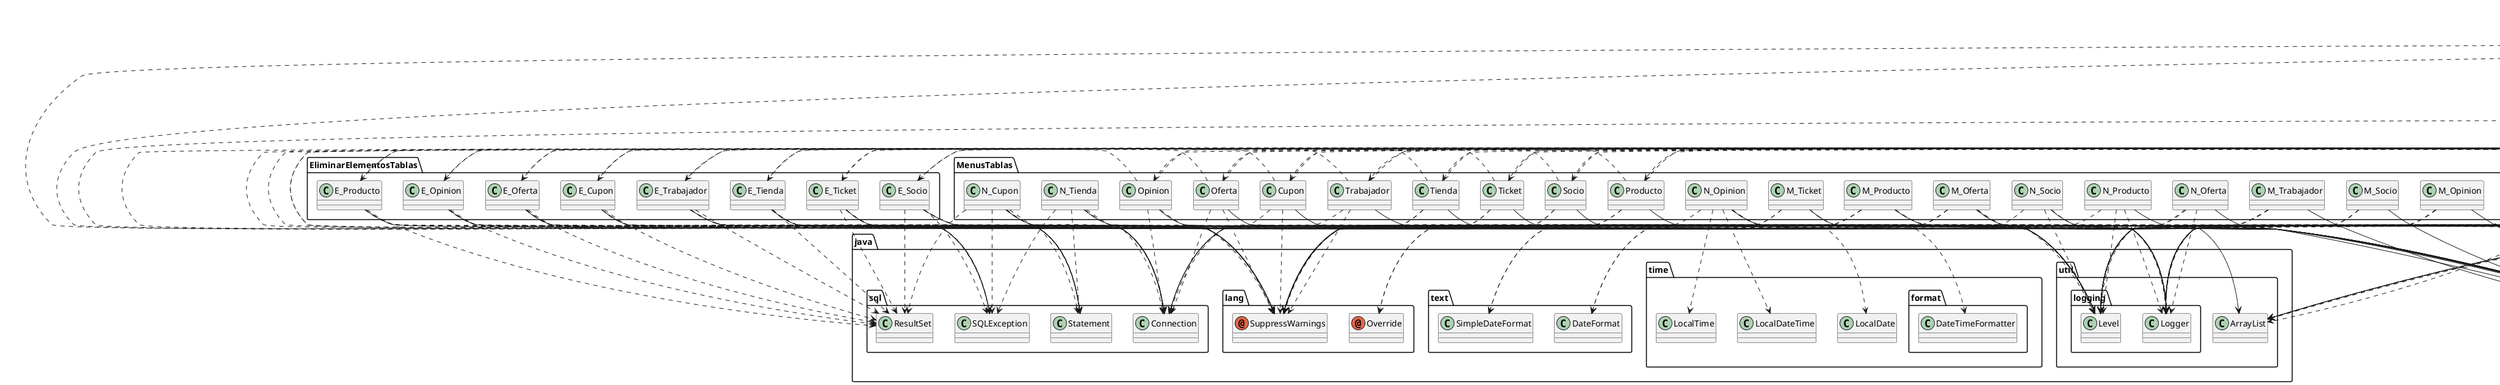 @startuml
annotation java.lang.Override
annotation java.lang.SuppressWarnings
class Eliminar.Consulta_Ticket
class Eliminar.Devolver_Producto
class Eliminar.Vista_Cajero
class EliminarElementosTablas.E_Cupon
class EliminarElementosTablas.E_Oferta
class EliminarElementosTablas.E_Opinion
class EliminarElementosTablas.E_Producto
class EliminarElementosTablas.E_Socio
class EliminarElementosTablas.E_Ticket
class EliminarElementosTablas.E_Tienda
class EliminarElementosTablas.E_Trabajador
class Main.PECL3_BBDD
class MenusTablas.Cupon
class MenusTablas.M_Cupon
class MenusTablas.M_Oferta
class MenusTablas.M_Opinion
class MenusTablas.M_Producto
class MenusTablas.M_Socio
class MenusTablas.M_Ticket
class MenusTablas.M_Tienda
class MenusTablas.M_Trabajador
class MenusTablas.N_Cupon
class MenusTablas.N_Oferta
class MenusTablas.N_Opinion
class MenusTablas.N_Producto
class MenusTablas.N_Socio
class MenusTablas.N_Ticket
class MenusTablas.N_Tienda
class MenusTablas.N_Trabajador
class MenusTablas.Oferta
class MenusTablas.Opinion
class MenusTablas.Producto
class MenusTablas.Socio
class MenusTablas.Ticket
class MenusTablas.Tienda
class MenusTablas.Trabajador
class VentanasExtra.Consultas
class VentanasExtra.Iniciar_Sesion
class VentanasExtra.Main_Menu
class VisualizarTablas.Ver_Cupon
class VisualizarTablas.Ver_Oferta
class VisualizarTablas.Ver_Opinion
class VisualizarTablas.Ver_Producto
class VisualizarTablas.Ver_Socio
class VisualizarTablas.Ver_Ticket
class VisualizarTablas.Ver_Tienda
class VisualizarTablas.Ver_Trabajador
class java.sql.Connection
class java.sql.ResultSet
class java.sql.SQLException
class java.sql.Statement
class java.text.DateFormat
class java.text.SimpleDateFormat
class java.time.LocalDate
class java.time.LocalDateTime
class java.time.LocalTime
class java.time.format.DateTimeFormatter
class java.util.ArrayList
class java.util.logging.Level
class java.util.logging.Logger
class javax.swing.JFrame
class javax.swing.JOptionPane
class javax.swing.table.DefaultTableModel
Eliminar.Consulta_Ticket ..> java.lang.SuppressWarnings
Eliminar.Consulta_Ticket --|> javax.swing.JFrame
Eliminar.Devolver_Producto ..> java.lang.SuppressWarnings
Eliminar.Devolver_Producto --|> javax.swing.JFrame
Eliminar.Vista_Cajero ..> java.lang.SuppressWarnings
Eliminar.Vista_Cajero ..> Eliminar.Consulta_Ticket
Eliminar.Vista_Cajero ..> Eliminar.Devolver_Producto
Eliminar.Vista_Cajero ..> VentanasExtra.Consultas
Eliminar.Vista_Cajero ..> VentanasExtra.Iniciar_Sesion
Eliminar.Vista_Cajero ..> java.sql.Connection
Eliminar.Vista_Cajero --|> javax.swing.JFrame
EliminarElementosTablas.E_Cupon ..> java.lang.SuppressWarnings
EliminarElementosTablas.E_Cupon ..> MenusTablas.M_Tienda
EliminarElementosTablas.E_Cupon ..> java.sql.Connection
EliminarElementosTablas.E_Cupon ..> java.sql.ResultSet
EliminarElementosTablas.E_Cupon ..> java.sql.SQLException
EliminarElementosTablas.E_Cupon ..> java.sql.Statement
EliminarElementosTablas.E_Cupon ..> java.util.logging.Level
EliminarElementosTablas.E_Cupon ..> java.util.logging.Logger
EliminarElementosTablas.E_Cupon --|> javax.swing.JFrame
EliminarElementosTablas.E_Oferta ..> java.lang.SuppressWarnings
EliminarElementosTablas.E_Oferta ..> MenusTablas.M_Tienda
EliminarElementosTablas.E_Oferta ..> java.sql.Connection
EliminarElementosTablas.E_Oferta ..> java.sql.ResultSet
EliminarElementosTablas.E_Oferta ..> java.sql.SQLException
EliminarElementosTablas.E_Oferta ..> java.sql.Statement
EliminarElementosTablas.E_Oferta ..> java.util.logging.Level
EliminarElementosTablas.E_Oferta ..> java.util.logging.Logger
EliminarElementosTablas.E_Oferta --|> javax.swing.JFrame
EliminarElementosTablas.E_Opinion ..> java.lang.SuppressWarnings
EliminarElementosTablas.E_Opinion ..> MenusTablas.M_Tienda
EliminarElementosTablas.E_Opinion ..> java.sql.Connection
EliminarElementosTablas.E_Opinion ..> java.sql.ResultSet
EliminarElementosTablas.E_Opinion ..> java.sql.SQLException
EliminarElementosTablas.E_Opinion ..> java.sql.Statement
EliminarElementosTablas.E_Opinion ..> java.util.logging.Level
EliminarElementosTablas.E_Opinion ..> java.util.logging.Logger
EliminarElementosTablas.E_Opinion --|> javax.swing.JFrame
EliminarElementosTablas.E_Producto ..> java.lang.SuppressWarnings
EliminarElementosTablas.E_Producto ..> MenusTablas.M_Tienda
EliminarElementosTablas.E_Producto ..> java.sql.Connection
EliminarElementosTablas.E_Producto ..> java.sql.ResultSet
EliminarElementosTablas.E_Producto ..> java.sql.SQLException
EliminarElementosTablas.E_Producto ..> java.sql.Statement
EliminarElementosTablas.E_Producto ..> java.util.logging.Level
EliminarElementosTablas.E_Producto ..> java.util.logging.Logger
EliminarElementosTablas.E_Producto --|> javax.swing.JFrame
EliminarElementosTablas.E_Socio ..> java.lang.SuppressWarnings
EliminarElementosTablas.E_Socio ..> MenusTablas.M_Tienda
EliminarElementosTablas.E_Socio ..> java.sql.Connection
EliminarElementosTablas.E_Socio ..> java.sql.ResultSet
EliminarElementosTablas.E_Socio ..> java.sql.SQLException
EliminarElementosTablas.E_Socio ..> java.sql.Statement
EliminarElementosTablas.E_Socio ..> java.util.logging.Level
EliminarElementosTablas.E_Socio ..> java.util.logging.Logger
EliminarElementosTablas.E_Socio --|> javax.swing.JFrame
EliminarElementosTablas.E_Ticket ..> java.lang.SuppressWarnings
EliminarElementosTablas.E_Ticket ..> MenusTablas.M_Tienda
EliminarElementosTablas.E_Ticket ..> java.sql.Connection
EliminarElementosTablas.E_Ticket ..> java.sql.ResultSet
EliminarElementosTablas.E_Ticket ..> java.sql.SQLException
EliminarElementosTablas.E_Ticket ..> java.sql.Statement
EliminarElementosTablas.E_Ticket ..> java.util.logging.Level
EliminarElementosTablas.E_Ticket ..> java.util.logging.Logger
EliminarElementosTablas.E_Ticket --|> javax.swing.JFrame
EliminarElementosTablas.E_Tienda ..> java.lang.SuppressWarnings
EliminarElementosTablas.E_Tienda ..> MenusTablas.M_Tienda
EliminarElementosTablas.E_Tienda ..> java.sql.Connection
EliminarElementosTablas.E_Tienda ..> java.sql.ResultSet
EliminarElementosTablas.E_Tienda ..> java.sql.SQLException
EliminarElementosTablas.E_Tienda ..> java.sql.Statement
EliminarElementosTablas.E_Tienda ..> java.util.logging.Level
EliminarElementosTablas.E_Tienda ..> java.util.logging.Logger
EliminarElementosTablas.E_Tienda --|> javax.swing.JFrame
EliminarElementosTablas.E_Trabajador ..> java.lang.SuppressWarnings
EliminarElementosTablas.E_Trabajador ..> MenusTablas.M_Tienda
EliminarElementosTablas.E_Trabajador ..> java.sql.Connection
EliminarElementosTablas.E_Trabajador ..> java.sql.ResultSet
EliminarElementosTablas.E_Trabajador ..> java.sql.SQLException
EliminarElementosTablas.E_Trabajador ..> java.sql.Statement
EliminarElementosTablas.E_Trabajador ..> java.util.logging.Level
EliminarElementosTablas.E_Trabajador ..> java.util.logging.Logger
EliminarElementosTablas.E_Trabajador --|> javax.swing.JFrame
Main.PECL3_BBDD ..> VentanasExtra.Iniciar_Sesion
MenusTablas.Cupon ..> java.lang.SuppressWarnings
MenusTablas.Cupon ..> EliminarElementosTablas.E_Cupon
MenusTablas.Cupon ..> VisualizarTablas.Ver_Cupon
MenusTablas.Cupon ..> java.sql.Connection
MenusTablas.Cupon --|> javax.swing.JFrame
MenusTablas.M_Cupon ..> java.lang.SuppressWarnings
MenusTablas.M_Cupon ..> java.util.ArrayList
MenusTablas.M_Cupon ..> java.util.logging.Level
MenusTablas.M_Cupon ..> java.util.logging.Logger
MenusTablas.M_Cupon --|> javax.swing.JFrame
MenusTablas.M_Oferta ..> java.lang.SuppressWarnings
MenusTablas.M_Oferta ..> java.text.DateFormat
MenusTablas.M_Oferta ..> java.text.SimpleDateFormat
MenusTablas.M_Oferta ..> java.util.ArrayList
MenusTablas.M_Oferta ..> java.util.logging.Level
MenusTablas.M_Oferta ..> java.util.logging.Logger
MenusTablas.M_Oferta --|> javax.swing.JFrame
MenusTablas.M_Opinion ..> java.lang.SuppressWarnings
MenusTablas.M_Opinion ..> java.util.logging.Level
MenusTablas.M_Opinion ..> java.util.logging.Logger
MenusTablas.M_Opinion --|> javax.swing.JFrame
MenusTablas.M_Producto ..> java.lang.SuppressWarnings
MenusTablas.M_Producto ..> java.text.DateFormat
MenusTablas.M_Producto ..> java.text.SimpleDateFormat
MenusTablas.M_Producto ..> java.util.ArrayList
MenusTablas.M_Producto ..> java.util.logging.Level
MenusTablas.M_Producto ..> java.util.logging.Logger
MenusTablas.M_Producto --|> javax.swing.JFrame
MenusTablas.M_Socio ..> java.lang.SuppressWarnings
MenusTablas.M_Socio ..> java.util.logging.Level
MenusTablas.M_Socio ..> java.util.logging.Logger
MenusTablas.M_Socio --|> javax.swing.JFrame
MenusTablas.M_Ticket ..> java.lang.Override
MenusTablas.M_Ticket ..> java.lang.SuppressWarnings
MenusTablas.M_Ticket ..> java.util.logging.Level
MenusTablas.M_Ticket ..> java.util.logging.Logger
MenusTablas.M_Ticket --|> javax.swing.JFrame
MenusTablas.M_Tienda ..> java.lang.SuppressWarnings
MenusTablas.M_Tienda ..> java.util.logging.Level
MenusTablas.M_Tienda ..> java.util.logging.Logger
MenusTablas.M_Tienda --|> javax.swing.JFrame
MenusTablas.M_Tienda ..> javax.swing.JOptionPane
MenusTablas.M_Trabajador ..> java.lang.SuppressWarnings
MenusTablas.M_Trabajador ..> java.util.logging.Level
MenusTablas.M_Trabajador ..> java.util.logging.Logger
MenusTablas.M_Trabajador --|> javax.swing.JFrame
MenusTablas.N_Cupon ..> java.lang.SuppressWarnings
MenusTablas.N_Cupon ..> java.sql.Connection
MenusTablas.N_Cupon ..> java.sql.ResultSet
MenusTablas.N_Cupon ..> java.sql.SQLException
MenusTablas.N_Cupon ..> java.sql.Statement
MenusTablas.N_Cupon ..> java.util.logging.Level
MenusTablas.N_Cupon ..> java.util.logging.Logger
MenusTablas.N_Cupon --|> javax.swing.JFrame
MenusTablas.N_Cupon ..> javax.swing.JOptionPane
MenusTablas.N_Oferta ..> java.lang.SuppressWarnings
MenusTablas.N_Oferta ..> java.util.logging.Level
MenusTablas.N_Oferta ..> java.util.logging.Logger
MenusTablas.N_Oferta --|> javax.swing.JFrame
MenusTablas.N_Opinion ..> java.lang.SuppressWarnings
MenusTablas.N_Opinion ..> java.time.LocalDate
MenusTablas.N_Opinion ..> java.time.LocalDateTime
MenusTablas.N_Opinion ..> java.time.LocalTime
MenusTablas.N_Opinion ..> java.time.format.DateTimeFormatter
MenusTablas.N_Opinion ..> java.util.logging.Level
MenusTablas.N_Opinion ..> java.util.logging.Logger
MenusTablas.N_Opinion --|> javax.swing.JFrame
MenusTablas.N_Producto ..> java.lang.SuppressWarnings
MenusTablas.N_Producto ..> java.util.logging.Level
MenusTablas.N_Producto ..> java.util.logging.Logger
MenusTablas.N_Producto --|> javax.swing.JFrame
MenusTablas.N_Socio ..> java.lang.SuppressWarnings
MenusTablas.N_Socio ..> java.util.logging.Level
MenusTablas.N_Socio ..> java.util.logging.Logger
MenusTablas.N_Socio --|> javax.swing.JFrame
MenusTablas.N_Ticket ..> java.lang.Override
MenusTablas.N_Ticket ..> java.lang.SuppressWarnings
MenusTablas.N_Ticket ..> java.util.logging.Level
MenusTablas.N_Ticket ..> java.util.logging.Logger
MenusTablas.N_Ticket --|> javax.swing.JFrame
MenusTablas.N_Ticket ..> javax.swing.JOptionPane
MenusTablas.N_Tienda ..> java.lang.SuppressWarnings
MenusTablas.N_Tienda ..> java.sql.Connection
MenusTablas.N_Tienda ..> java.sql.SQLException
MenusTablas.N_Tienda ..> java.sql.Statement
MenusTablas.N_Tienda --|> javax.swing.JFrame
MenusTablas.N_Tienda ..> javax.swing.JOptionPane
MenusTablas.N_Trabajador ..> java.lang.SuppressWarnings
MenusTablas.N_Trabajador ..> java.util.logging.Level
MenusTablas.N_Trabajador ..> java.util.logging.Logger
MenusTablas.N_Trabajador --|> javax.swing.JFrame
MenusTablas.N_Trabajador ..> javax.swing.JOptionPane
MenusTablas.Oferta ..> java.lang.SuppressWarnings
MenusTablas.Oferta ..> EliminarElementosTablas.E_Oferta
MenusTablas.Oferta ..> VisualizarTablas.Ver_Oferta
MenusTablas.Oferta ..> java.sql.Connection
MenusTablas.Oferta --|> javax.swing.JFrame
MenusTablas.Opinion ..> java.lang.SuppressWarnings
MenusTablas.Opinion ..> EliminarElementosTablas.E_Opinion
MenusTablas.Opinion ..> VisualizarTablas.Ver_Opinion
MenusTablas.Opinion ..> java.sql.Connection
MenusTablas.Opinion --|> javax.swing.JFrame
MenusTablas.Producto ..> java.lang.SuppressWarnings
MenusTablas.Producto ..> EliminarElementosTablas.E_Producto
MenusTablas.Producto ..> VisualizarTablas.Ver_Producto
MenusTablas.Producto ..> java.sql.Connection
MenusTablas.Producto --|> javax.swing.JFrame
MenusTablas.Socio ..> java.lang.SuppressWarnings
MenusTablas.Socio ..> EliminarElementosTablas.E_Socio
MenusTablas.Socio ..> VisualizarTablas.Ver_Socio
MenusTablas.Socio ..> java.sql.Connection
MenusTablas.Socio --|> javax.swing.JFrame
MenusTablas.Ticket ..> java.lang.SuppressWarnings
MenusTablas.Ticket ..> EliminarElementosTablas.E_Ticket
MenusTablas.Ticket ..> VisualizarTablas.Ver_Ticket
MenusTablas.Ticket ..> java.sql.Connection
MenusTablas.Ticket --|> javax.swing.JFrame
MenusTablas.Tienda ..> java.lang.SuppressWarnings
MenusTablas.Tienda ..> EliminarElementosTablas.E_Tienda
MenusTablas.Tienda ..> VisualizarTablas.Ver_Tienda
MenusTablas.Tienda ..> java.sql.Connection
MenusTablas.Tienda --|> javax.swing.JFrame
MenusTablas.Trabajador ..> java.lang.SuppressWarnings
MenusTablas.Trabajador ..> EliminarElementosTablas.E_Trabajador
MenusTablas.Trabajador ..> VisualizarTablas.Ver_Trabajador
MenusTablas.Trabajador ..> java.sql.Connection
MenusTablas.Trabajador --|> javax.swing.JFrame
VentanasExtra.Consultas ..> java.lang.SuppressWarnings
VentanasExtra.Consultas ..> java.util.ArrayList
VentanasExtra.Consultas ..> java.util.logging.Level
VentanasExtra.Consultas ..> java.util.logging.Logger
VentanasExtra.Consultas --|> javax.swing.JFrame
VentanasExtra.Consultas ..> javax.swing.JOptionPane
VentanasExtra.Consultas ..> javax.swing.table.DefaultTableModel
VentanasExtra.Iniciar_Sesion ..> java.lang.SuppressWarnings
VentanasExtra.Iniciar_Sesion ..> java.util.logging.Level
VentanasExtra.Iniciar_Sesion ..> java.util.logging.Logger
VentanasExtra.Iniciar_Sesion --|> javax.swing.JFrame
VentanasExtra.Iniciar_Sesion ..> javax.swing.JOptionPane
VentanasExtra.Main_Menu ..> java.lang.SuppressWarnings
VentanasExtra.Main_Menu ..> MenusTablas.Cupon
VentanasExtra.Main_Menu ..> MenusTablas.Oferta
VentanasExtra.Main_Menu ..> MenusTablas.Opinion
VentanasExtra.Main_Menu ..> MenusTablas.Producto
VentanasExtra.Main_Menu ..> MenusTablas.Socio
VentanasExtra.Main_Menu ..> MenusTablas.Ticket
VentanasExtra.Main_Menu ..> MenusTablas.Tienda
VentanasExtra.Main_Menu ..> MenusTablas.Trabajador
VentanasExtra.Main_Menu ..> VentanasExtra.Consultas
VentanasExtra.Main_Menu --|> javax.swing.JFrame
VisualizarTablas.Ver_Cupon ..> java.lang.SuppressWarnings
VisualizarTablas.Ver_Cupon ..> VentanasExtra.Consultas
VisualizarTablas.Ver_Cupon ..> java.util.ArrayList
VisualizarTablas.Ver_Cupon ..> java.util.logging.Level
VisualizarTablas.Ver_Cupon ..> java.util.logging.Logger
VisualizarTablas.Ver_Cupon --|> javax.swing.JFrame
VisualizarTablas.Ver_Cupon ..> javax.swing.JOptionPane
VisualizarTablas.Ver_Cupon ..> javax.swing.table.DefaultTableModel
VisualizarTablas.Ver_Oferta ..> java.lang.SuppressWarnings
VisualizarTablas.Ver_Oferta ..> VentanasExtra.Consultas
VisualizarTablas.Ver_Oferta ..> java.util.ArrayList
VisualizarTablas.Ver_Oferta ..> java.util.logging.Level
VisualizarTablas.Ver_Oferta ..> java.util.logging.Logger
VisualizarTablas.Ver_Oferta --|> javax.swing.JFrame
VisualizarTablas.Ver_Oferta ..> javax.swing.JOptionPane
VisualizarTablas.Ver_Oferta ..> javax.swing.table.DefaultTableModel
VisualizarTablas.Ver_Opinion ..> java.lang.SuppressWarnings
VisualizarTablas.Ver_Opinion ..> VentanasExtra.Consultas
VisualizarTablas.Ver_Opinion ..> java.util.ArrayList
VisualizarTablas.Ver_Opinion ..> java.util.logging.Level
VisualizarTablas.Ver_Opinion ..> java.util.logging.Logger
VisualizarTablas.Ver_Opinion --|> javax.swing.JFrame
VisualizarTablas.Ver_Opinion ..> javax.swing.JOptionPane
VisualizarTablas.Ver_Opinion ..> javax.swing.table.DefaultTableModel
VisualizarTablas.Ver_Producto ..> java.lang.SuppressWarnings
VisualizarTablas.Ver_Producto ..> VentanasExtra.Consultas
VisualizarTablas.Ver_Producto ..> java.util.ArrayList
VisualizarTablas.Ver_Producto ..> java.util.logging.Level
VisualizarTablas.Ver_Producto ..> java.util.logging.Logger
VisualizarTablas.Ver_Producto --|> javax.swing.JFrame
VisualizarTablas.Ver_Producto ..> javax.swing.JOptionPane
VisualizarTablas.Ver_Producto ..> javax.swing.table.DefaultTableModel
VisualizarTablas.Ver_Socio ..> java.lang.SuppressWarnings
VisualizarTablas.Ver_Socio ..> VentanasExtra.Consultas
VisualizarTablas.Ver_Socio ..> java.util.ArrayList
VisualizarTablas.Ver_Socio ..> java.util.logging.Level
VisualizarTablas.Ver_Socio ..> java.util.logging.Logger
VisualizarTablas.Ver_Socio --|> javax.swing.JFrame
VisualizarTablas.Ver_Socio ..> javax.swing.JOptionPane
VisualizarTablas.Ver_Socio ..> javax.swing.table.DefaultTableModel
VisualizarTablas.Ver_Ticket ..> java.lang.SuppressWarnings
VisualizarTablas.Ver_Ticket ..> VentanasExtra.Consultas
VisualizarTablas.Ver_Ticket ..> java.util.ArrayList
VisualizarTablas.Ver_Ticket ..> java.util.logging.Level
VisualizarTablas.Ver_Ticket ..> java.util.logging.Logger
VisualizarTablas.Ver_Ticket --|> javax.swing.JFrame
VisualizarTablas.Ver_Ticket ..> javax.swing.JOptionPane
VisualizarTablas.Ver_Ticket ..> javax.swing.table.DefaultTableModel
VisualizarTablas.Ver_Tienda ..> java.lang.SuppressWarnings
VisualizarTablas.Ver_Tienda ..> VentanasExtra.Consultas
VisualizarTablas.Ver_Tienda ..> java.util.ArrayList
VisualizarTablas.Ver_Tienda ..> java.util.logging.Level
VisualizarTablas.Ver_Tienda ..> java.util.logging.Logger
VisualizarTablas.Ver_Tienda --|> javax.swing.JFrame
VisualizarTablas.Ver_Tienda ..> javax.swing.JOptionPane
VisualizarTablas.Ver_Tienda ..> javax.swing.table.DefaultTableModel
VisualizarTablas.Ver_Trabajador ..> java.lang.SuppressWarnings
VisualizarTablas.Ver_Trabajador ..> VentanasExtra.Consultas
VisualizarTablas.Ver_Trabajador ..> java.util.ArrayList
VisualizarTablas.Ver_Trabajador ..> java.util.logging.Level
VisualizarTablas.Ver_Trabajador ..> java.util.logging.Logger
VisualizarTablas.Ver_Trabajador --|> javax.swing.JFrame
VisualizarTablas.Ver_Trabajador ..> javax.swing.JOptionPane
VisualizarTablas.Ver_Trabajador ..> javax.swing.table.DefaultTableModel
@enduml